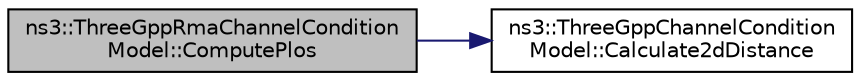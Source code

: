 digraph "ns3::ThreeGppRmaChannelConditionModel::ComputePlos"
{
 // LATEX_PDF_SIZE
  edge [fontname="Helvetica",fontsize="10",labelfontname="Helvetica",labelfontsize="10"];
  node [fontname="Helvetica",fontsize="10",shape=record];
  rankdir="LR";
  Node1 [label="ns3::ThreeGppRmaChannelCondition\lModel::ComputePlos",height=0.2,width=0.4,color="black", fillcolor="grey75", style="filled", fontcolor="black",tooltip="Compute the LOS probability as specified in Table 7.4.2-1 of 3GPP TR 38.901 for the RMa scenario."];
  Node1 -> Node2 [color="midnightblue",fontsize="10",style="solid",fontname="Helvetica"];
  Node2 [label="ns3::ThreeGppChannelCondition\lModel::Calculate2dDistance",height=0.2,width=0.4,color="black", fillcolor="white", style="filled",URL="$classns3_1_1_three_gpp_channel_condition_model.html#a686cb1a30e1841d91dd7fb1f8756d8db",tooltip="Computes the 2D distance between two 3D vectors."];
}
